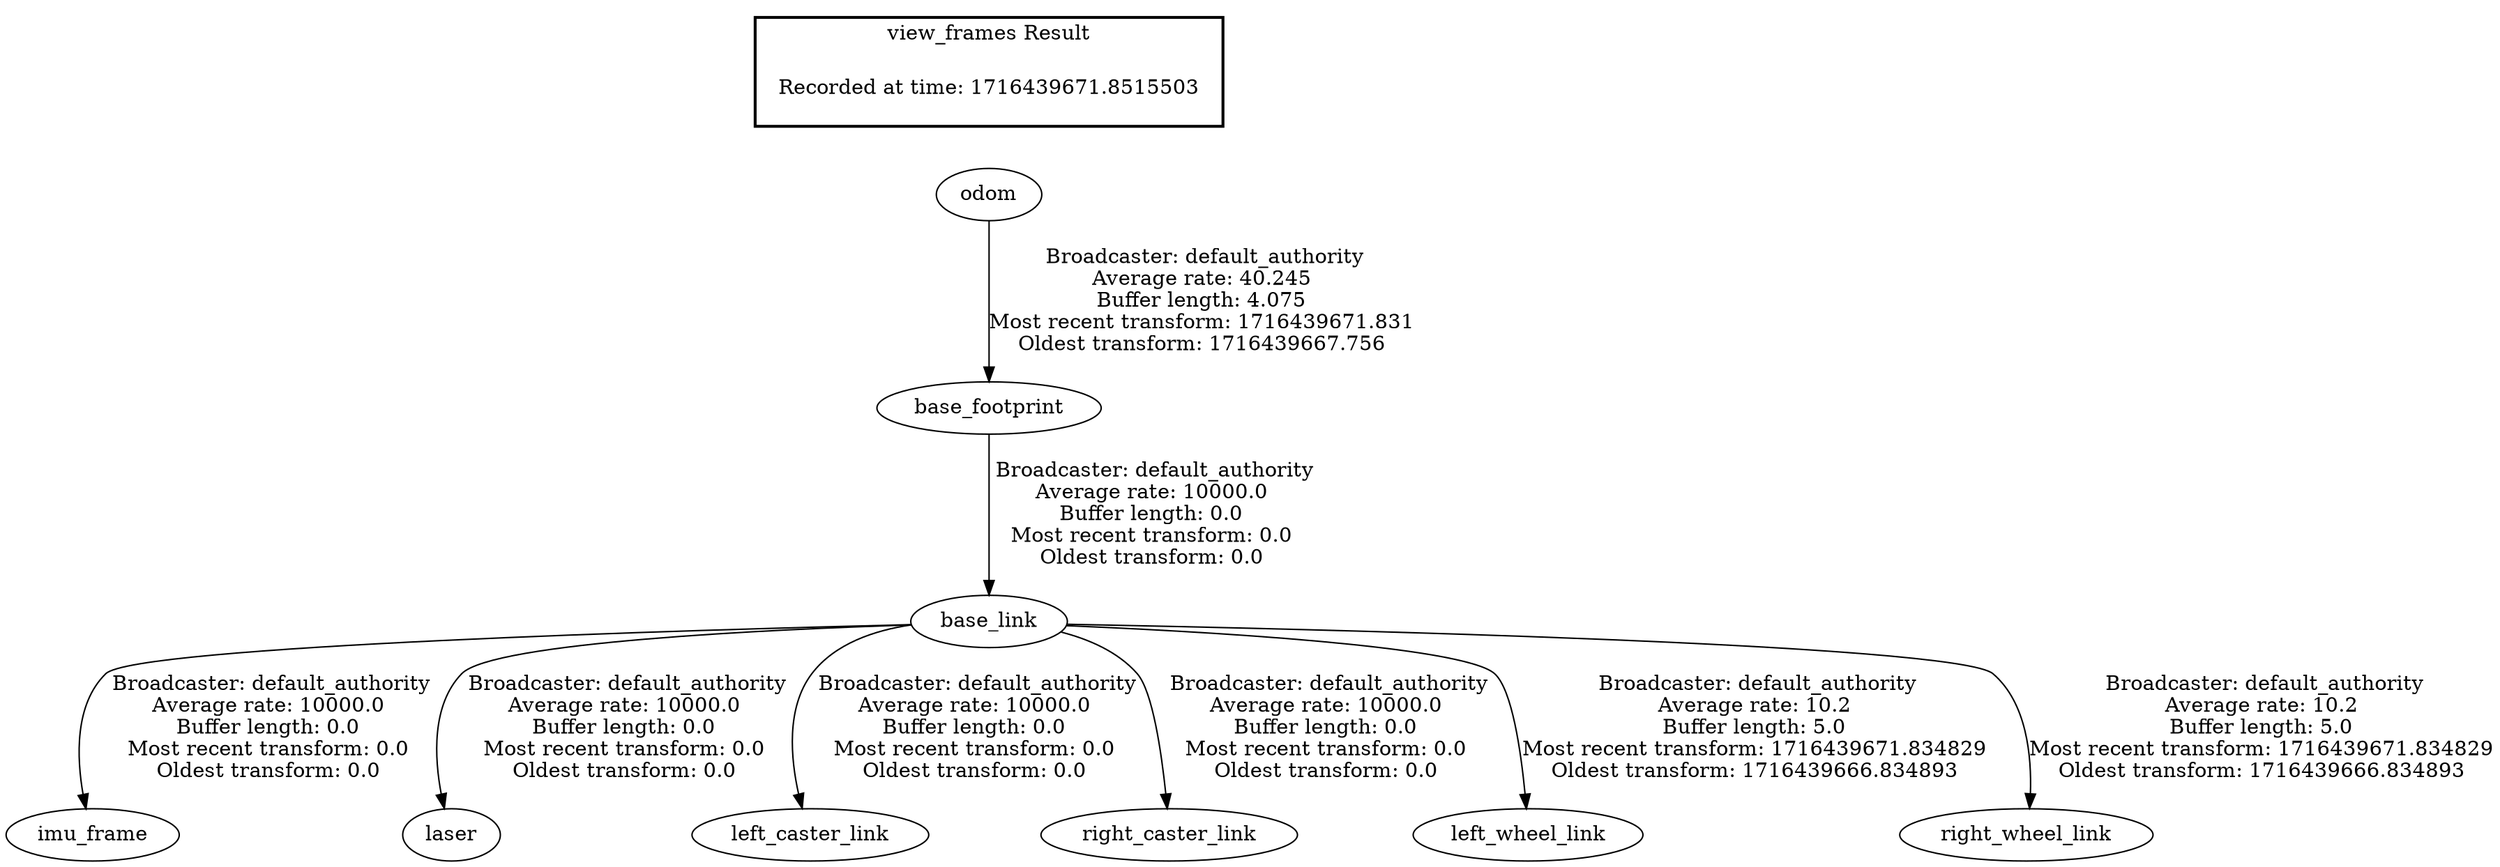 digraph G {
"base_footprint" -> "base_link"[label=" Broadcaster: default_authority\nAverage rate: 10000.0\nBuffer length: 0.0\nMost recent transform: 0.0\nOldest transform: 0.0\n"];
"odom" -> "base_footprint"[label=" Broadcaster: default_authority\nAverage rate: 40.245\nBuffer length: 4.075\nMost recent transform: 1716439671.831\nOldest transform: 1716439667.756\n"];
"base_link" -> "imu_frame"[label=" Broadcaster: default_authority\nAverage rate: 10000.0\nBuffer length: 0.0\nMost recent transform: 0.0\nOldest transform: 0.0\n"];
"base_link" -> "laser"[label=" Broadcaster: default_authority\nAverage rate: 10000.0\nBuffer length: 0.0\nMost recent transform: 0.0\nOldest transform: 0.0\n"];
"base_link" -> "left_caster_link"[label=" Broadcaster: default_authority\nAverage rate: 10000.0\nBuffer length: 0.0\nMost recent transform: 0.0\nOldest transform: 0.0\n"];
"base_link" -> "right_caster_link"[label=" Broadcaster: default_authority\nAverage rate: 10000.0\nBuffer length: 0.0\nMost recent transform: 0.0\nOldest transform: 0.0\n"];
"base_link" -> "left_wheel_link"[label=" Broadcaster: default_authority\nAverage rate: 10.2\nBuffer length: 5.0\nMost recent transform: 1716439671.834829\nOldest transform: 1716439666.834893\n"];
"base_link" -> "right_wheel_link"[label=" Broadcaster: default_authority\nAverage rate: 10.2\nBuffer length: 5.0\nMost recent transform: 1716439671.834829\nOldest transform: 1716439666.834893\n"];
edge [style=invis];
 subgraph cluster_legend { style=bold; color=black; label ="view_frames Result";
"Recorded at time: 1716439671.8515503"[ shape=plaintext ] ;
}->"odom";
}